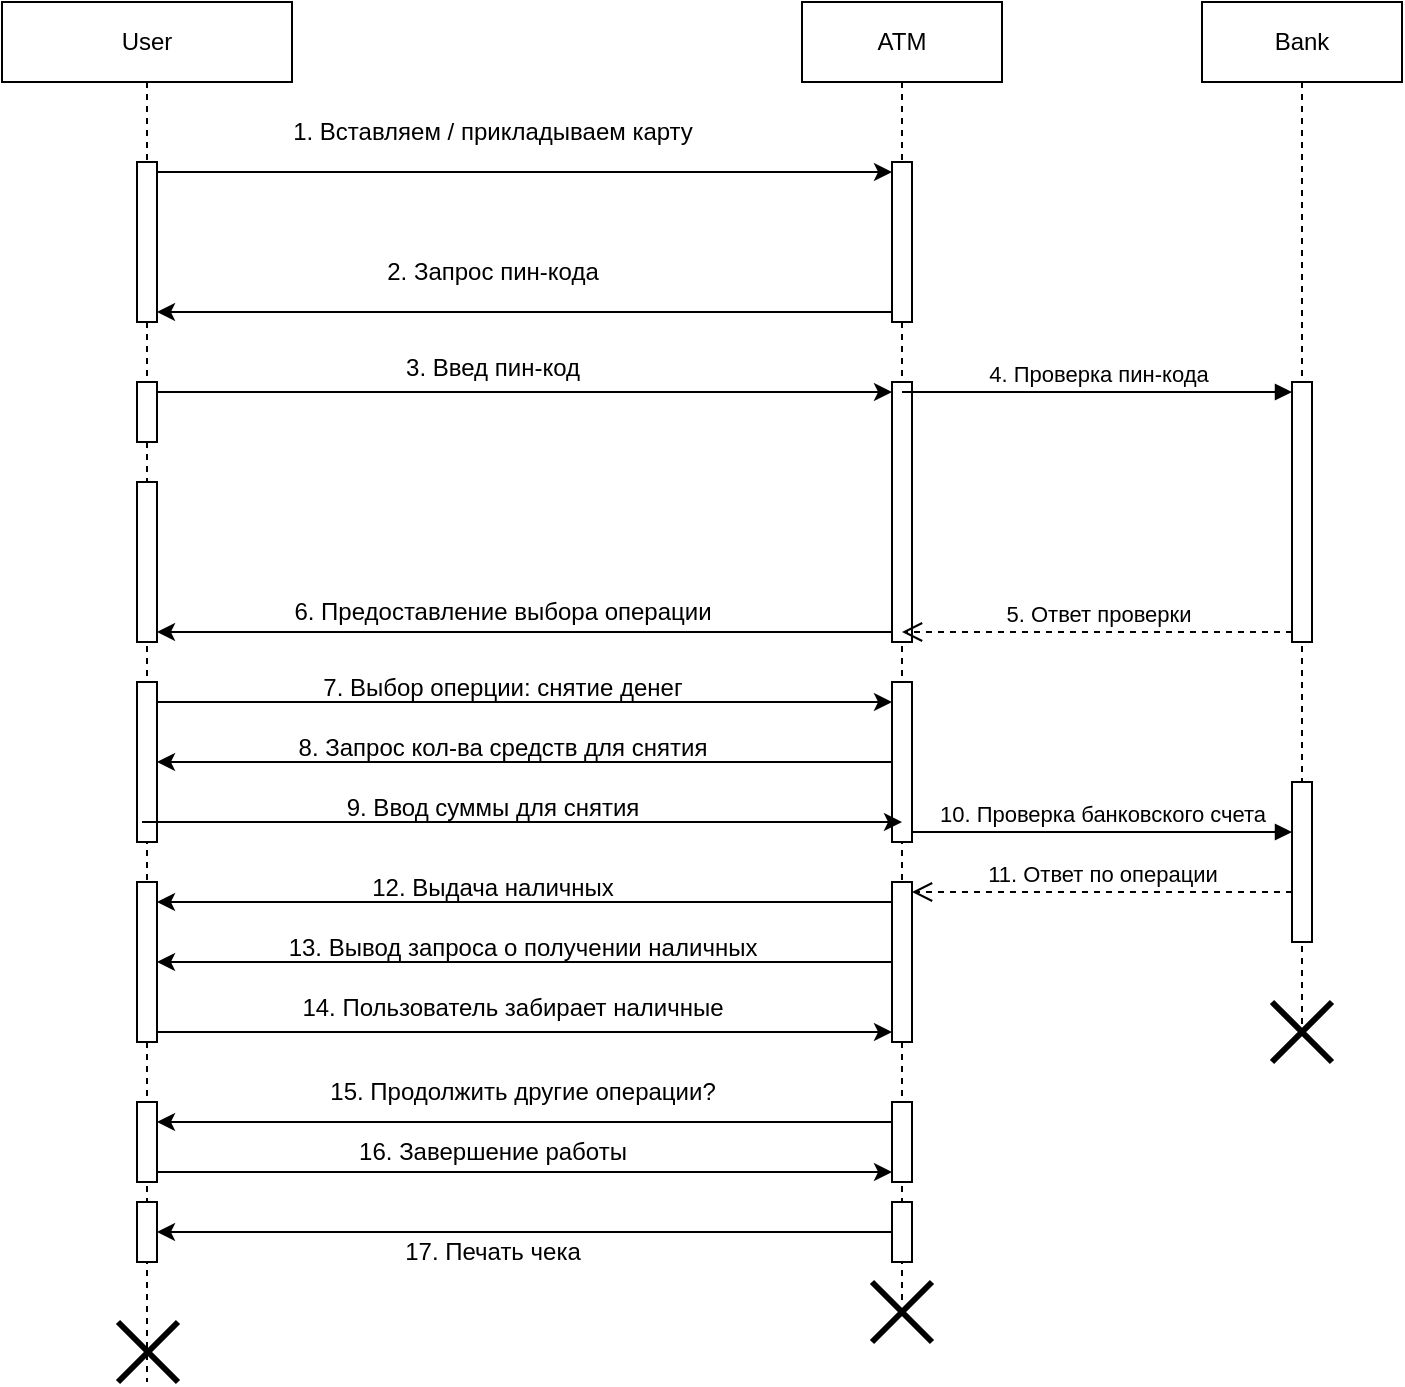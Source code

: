 <mxfile version="24.7.5">
  <diagram name="Page-1" id="cn7ckrqcHRfwMihIXJjd">
    <mxGraphModel dx="867" dy="661" grid="1" gridSize="10" guides="1" tooltips="1" connect="1" arrows="1" fold="1" page="1" pageScale="1" pageWidth="827" pageHeight="1169" math="0" shadow="0">
      <root>
        <mxCell id="0" />
        <mxCell id="1" parent="0" />
        <mxCell id="Ji9il5KEfZSpx6wuIlTG-1" value="User" style="shape=umlLifeline;perimeter=lifelinePerimeter;whiteSpace=wrap;html=1;container=1;dropTarget=0;collapsible=0;recursiveResize=0;outlineConnect=0;portConstraint=eastwest;newEdgeStyle={&quot;curved&quot;:0,&quot;rounded&quot;:0};" vertex="1" parent="1">
          <mxGeometry x="30" y="40" width="145" height="690" as="geometry" />
        </mxCell>
        <mxCell id="Ji9il5KEfZSpx6wuIlTG-5" value="" style="html=1;points=[[0,0,0,0,5],[0,1,0,0,-5],[1,0,0,0,5],[1,1,0,0,-5]];perimeter=orthogonalPerimeter;outlineConnect=0;targetShapes=umlLifeline;portConstraint=eastwest;newEdgeStyle={&quot;curved&quot;:0,&quot;rounded&quot;:0};" vertex="1" parent="Ji9il5KEfZSpx6wuIlTG-1">
          <mxGeometry x="67.5" y="80" width="10" height="80" as="geometry" />
        </mxCell>
        <mxCell id="Ji9il5KEfZSpx6wuIlTG-11" value="" style="html=1;points=[[0,0,0,0,5],[0,1,0,0,-5],[1,0,0,0,5],[1,1,0,0,-5]];perimeter=orthogonalPerimeter;outlineConnect=0;targetShapes=umlLifeline;portConstraint=eastwest;newEdgeStyle={&quot;curved&quot;:0,&quot;rounded&quot;:0};" vertex="1" parent="Ji9il5KEfZSpx6wuIlTG-1">
          <mxGeometry x="67.5" y="190" width="10" height="30" as="geometry" />
        </mxCell>
        <mxCell id="Ji9il5KEfZSpx6wuIlTG-18" value="" style="html=1;points=[[0,0,0,0,5],[0,1,0,0,-5],[1,0,0,0,5],[1,1,0,0,-5]];perimeter=orthogonalPerimeter;outlineConnect=0;targetShapes=umlLifeline;portConstraint=eastwest;newEdgeStyle={&quot;curved&quot;:0,&quot;rounded&quot;:0};" vertex="1" parent="Ji9il5KEfZSpx6wuIlTG-1">
          <mxGeometry x="67.5" y="240" width="10" height="80" as="geometry" />
        </mxCell>
        <mxCell id="Ji9il5KEfZSpx6wuIlTG-21" value="" style="html=1;points=[[0,0,0,0,5],[0,1,0,0,-5],[1,0,0,0,5],[1,1,0,0,-5]];perimeter=orthogonalPerimeter;outlineConnect=0;targetShapes=umlLifeline;portConstraint=eastwest;newEdgeStyle={&quot;curved&quot;:0,&quot;rounded&quot;:0};" vertex="1" parent="Ji9il5KEfZSpx6wuIlTG-1">
          <mxGeometry x="67.5" y="340" width="10" height="80" as="geometry" />
        </mxCell>
        <mxCell id="Ji9il5KEfZSpx6wuIlTG-35" value="" style="html=1;points=[[0,0,0,0,5],[0,1,0,0,-5],[1,0,0,0,5],[1,1,0,0,-5]];perimeter=orthogonalPerimeter;outlineConnect=0;targetShapes=umlLifeline;portConstraint=eastwest;newEdgeStyle={&quot;curved&quot;:0,&quot;rounded&quot;:0};" vertex="1" parent="Ji9il5KEfZSpx6wuIlTG-1">
          <mxGeometry x="67.5" y="440" width="10" height="80" as="geometry" />
        </mxCell>
        <mxCell id="Ji9il5KEfZSpx6wuIlTG-43" value="" style="html=1;points=[[0,0,0,0,5],[0,1,0,0,-5],[1,0,0,0,5],[1,1,0,0,-5]];perimeter=orthogonalPerimeter;outlineConnect=0;targetShapes=umlLifeline;portConstraint=eastwest;newEdgeStyle={&quot;curved&quot;:0,&quot;rounded&quot;:0};" vertex="1" parent="Ji9il5KEfZSpx6wuIlTG-1">
          <mxGeometry x="67.5" y="550" width="10" height="40" as="geometry" />
        </mxCell>
        <mxCell id="Ji9il5KEfZSpx6wuIlTG-50" value="" style="html=1;points=[[0,0,0,0,5],[0,1,0,0,-5],[1,0,0,0,5],[1,1,0,0,-5]];perimeter=orthogonalPerimeter;outlineConnect=0;targetShapes=umlLifeline;portConstraint=eastwest;newEdgeStyle={&quot;curved&quot;:0,&quot;rounded&quot;:0};" vertex="1" parent="Ji9il5KEfZSpx6wuIlTG-1">
          <mxGeometry x="67.5" y="600" width="10" height="30" as="geometry" />
        </mxCell>
        <mxCell id="Ji9il5KEfZSpx6wuIlTG-54" value="" style="shape=umlDestroy;whiteSpace=wrap;html=1;strokeWidth=3;targetShapes=umlLifeline;" vertex="1" parent="Ji9il5KEfZSpx6wuIlTG-1">
          <mxGeometry x="58" y="660" width="30" height="30" as="geometry" />
        </mxCell>
        <mxCell id="Ji9il5KEfZSpx6wuIlTG-3" value="ATM" style="shape=umlLifeline;perimeter=lifelinePerimeter;whiteSpace=wrap;html=1;container=1;dropTarget=0;collapsible=0;recursiveResize=0;outlineConnect=0;portConstraint=eastwest;newEdgeStyle={&quot;curved&quot;:0,&quot;rounded&quot;:0};" vertex="1" parent="1">
          <mxGeometry x="430" y="40" width="100" height="650" as="geometry" />
        </mxCell>
        <mxCell id="Ji9il5KEfZSpx6wuIlTG-6" value="" style="html=1;points=[[0,0,0,0,5],[0,1,0,0,-5],[1,0,0,0,5],[1,1,0,0,-5]];perimeter=orthogonalPerimeter;outlineConnect=0;targetShapes=umlLifeline;portConstraint=eastwest;newEdgeStyle={&quot;curved&quot;:0,&quot;rounded&quot;:0};direction=east;" vertex="1" parent="Ji9il5KEfZSpx6wuIlTG-3">
          <mxGeometry x="45" y="80" width="10" height="80" as="geometry" />
        </mxCell>
        <mxCell id="Ji9il5KEfZSpx6wuIlTG-12" value="" style="html=1;points=[[0,0,0,0,5],[0,1,0,0,-5],[1,0,0,0,5],[1,1,0,0,-5]];perimeter=orthogonalPerimeter;outlineConnect=0;targetShapes=umlLifeline;portConstraint=eastwest;newEdgeStyle={&quot;curved&quot;:0,&quot;rounded&quot;:0};" vertex="1" parent="Ji9il5KEfZSpx6wuIlTG-3">
          <mxGeometry x="45" y="190" width="10" height="130" as="geometry" />
        </mxCell>
        <mxCell id="Ji9il5KEfZSpx6wuIlTG-22" value="" style="html=1;points=[[0,0,0,0,5],[0,1,0,0,-5],[1,0,0,0,5],[1,1,0,0,-5]];perimeter=orthogonalPerimeter;outlineConnect=0;targetShapes=umlLifeline;portConstraint=eastwest;newEdgeStyle={&quot;curved&quot;:0,&quot;rounded&quot;:0};" vertex="1" parent="Ji9il5KEfZSpx6wuIlTG-3">
          <mxGeometry x="45" y="340" width="10" height="80" as="geometry" />
        </mxCell>
        <mxCell id="Ji9il5KEfZSpx6wuIlTG-34" value="" style="html=1;points=[[0,0,0,0,5],[0,1,0,0,-5],[1,0,0,0,5],[1,1,0,0,-5]];perimeter=orthogonalPerimeter;outlineConnect=0;targetShapes=umlLifeline;portConstraint=eastwest;newEdgeStyle={&quot;curved&quot;:0,&quot;rounded&quot;:0};" vertex="1" parent="Ji9il5KEfZSpx6wuIlTG-3">
          <mxGeometry x="45" y="440" width="10" height="80" as="geometry" />
        </mxCell>
        <mxCell id="Ji9il5KEfZSpx6wuIlTG-42" value="" style="html=1;points=[[0,0,0,0,5],[0,1,0,0,-5],[1,0,0,0,5],[1,1,0,0,-5]];perimeter=orthogonalPerimeter;outlineConnect=0;targetShapes=umlLifeline;portConstraint=eastwest;newEdgeStyle={&quot;curved&quot;:0,&quot;rounded&quot;:0};" vertex="1" parent="Ji9il5KEfZSpx6wuIlTG-3">
          <mxGeometry x="45" y="550" width="10" height="40" as="geometry" />
        </mxCell>
        <mxCell id="Ji9il5KEfZSpx6wuIlTG-48" value="" style="html=1;points=[[0,0,0,0,5],[0,1,0,0,-5],[1,0,0,0,5],[1,1,0,0,-5]];perimeter=orthogonalPerimeter;outlineConnect=0;targetShapes=umlLifeline;portConstraint=eastwest;newEdgeStyle={&quot;curved&quot;:0,&quot;rounded&quot;:0};" vertex="1" parent="Ji9il5KEfZSpx6wuIlTG-3">
          <mxGeometry x="45" y="600" width="10" height="30" as="geometry" />
        </mxCell>
        <mxCell id="Ji9il5KEfZSpx6wuIlTG-4" value="Bank" style="shape=umlLifeline;perimeter=lifelinePerimeter;whiteSpace=wrap;html=1;container=1;dropTarget=0;collapsible=0;recursiveResize=0;outlineConnect=0;portConstraint=eastwest;newEdgeStyle={&quot;curved&quot;:0,&quot;rounded&quot;:0};" vertex="1" parent="1">
          <mxGeometry x="630" y="40" width="100" height="520" as="geometry" />
        </mxCell>
        <mxCell id="Ji9il5KEfZSpx6wuIlTG-15" value="" style="html=1;points=[[0,0,0,0,5],[0,1,0,0,-5],[1,0,0,0,5],[1,1,0,0,-5]];perimeter=orthogonalPerimeter;outlineConnect=0;targetShapes=umlLifeline;portConstraint=eastwest;newEdgeStyle={&quot;curved&quot;:0,&quot;rounded&quot;:0};" vertex="1" parent="Ji9il5KEfZSpx6wuIlTG-4">
          <mxGeometry x="45" y="190" width="10" height="130" as="geometry" />
        </mxCell>
        <mxCell id="Ji9il5KEfZSpx6wuIlTG-31" value="" style="html=1;points=[[0,0,0,0,5],[0,1,0,0,-5],[1,0,0,0,5],[1,1,0,0,-5]];perimeter=orthogonalPerimeter;outlineConnect=0;targetShapes=umlLifeline;portConstraint=eastwest;newEdgeStyle={&quot;curved&quot;:0,&quot;rounded&quot;:0};" vertex="1" parent="Ji9il5KEfZSpx6wuIlTG-4">
          <mxGeometry x="45" y="390" width="10" height="80" as="geometry" />
        </mxCell>
        <mxCell id="Ji9il5KEfZSpx6wuIlTG-49" value="" style="shape=umlDestroy;whiteSpace=wrap;html=1;strokeWidth=3;targetShapes=umlLifeline;" vertex="1" parent="Ji9il5KEfZSpx6wuIlTG-4">
          <mxGeometry x="35" y="500" width="30" height="30" as="geometry" />
        </mxCell>
        <mxCell id="Ji9il5KEfZSpx6wuIlTG-7" style="edgeStyle=orthogonalEdgeStyle;rounded=0;orthogonalLoop=1;jettySize=auto;html=1;curved=0;exitX=1;exitY=0;exitDx=0;exitDy=5;exitPerimeter=0;entryX=0;entryY=0;entryDx=0;entryDy=5;entryPerimeter=0;" edge="1" parent="1" source="Ji9il5KEfZSpx6wuIlTG-5" target="Ji9il5KEfZSpx6wuIlTG-6">
          <mxGeometry relative="1" as="geometry" />
        </mxCell>
        <mxCell id="Ji9il5KEfZSpx6wuIlTG-8" value="1. Вставляем / прикладываем карту" style="text;html=1;align=center;verticalAlign=middle;resizable=0;points=[];autosize=1;strokeColor=none;fillColor=none;" vertex="1" parent="1">
          <mxGeometry x="160" y="90" width="230" height="30" as="geometry" />
        </mxCell>
        <mxCell id="Ji9il5KEfZSpx6wuIlTG-9" style="edgeStyle=orthogonalEdgeStyle;rounded=0;orthogonalLoop=1;jettySize=auto;html=1;curved=0;exitX=0;exitY=1;exitDx=0;exitDy=-5;exitPerimeter=0;entryX=1;entryY=1;entryDx=0;entryDy=-5;entryPerimeter=0;" edge="1" parent="1" source="Ji9il5KEfZSpx6wuIlTG-6" target="Ji9il5KEfZSpx6wuIlTG-5">
          <mxGeometry relative="1" as="geometry" />
        </mxCell>
        <mxCell id="Ji9il5KEfZSpx6wuIlTG-10" value="2. Запрос пин-кода" style="text;html=1;align=center;verticalAlign=middle;resizable=0;points=[];autosize=1;strokeColor=none;fillColor=none;" vertex="1" parent="1">
          <mxGeometry x="210" y="160" width="130" height="30" as="geometry" />
        </mxCell>
        <mxCell id="Ji9il5KEfZSpx6wuIlTG-13" style="edgeStyle=orthogonalEdgeStyle;rounded=0;orthogonalLoop=1;jettySize=auto;html=1;curved=0;exitX=1;exitY=0;exitDx=0;exitDy=5;exitPerimeter=0;entryX=0;entryY=0;entryDx=0;entryDy=5;entryPerimeter=0;" edge="1" parent="1" source="Ji9il5KEfZSpx6wuIlTG-11" target="Ji9il5KEfZSpx6wuIlTG-12">
          <mxGeometry relative="1" as="geometry" />
        </mxCell>
        <mxCell id="Ji9il5KEfZSpx6wuIlTG-14" value="3. Введ пин-код" style="text;html=1;align=center;verticalAlign=middle;resizable=0;points=[];autosize=1;strokeColor=none;fillColor=none;" vertex="1" parent="1">
          <mxGeometry x="220" y="208" width="110" height="30" as="geometry" />
        </mxCell>
        <mxCell id="Ji9il5KEfZSpx6wuIlTG-16" value="4. Проверка пин-кода" style="html=1;verticalAlign=bottom;endArrow=block;curved=0;rounded=0;entryX=0;entryY=0;entryDx=0;entryDy=5;" edge="1" target="Ji9il5KEfZSpx6wuIlTG-15" parent="1" source="Ji9il5KEfZSpx6wuIlTG-3">
          <mxGeometry relative="1" as="geometry">
            <mxPoint x="550" y="235" as="sourcePoint" />
          </mxGeometry>
        </mxCell>
        <mxCell id="Ji9il5KEfZSpx6wuIlTG-17" value="5. Ответ проверки" style="html=1;verticalAlign=bottom;endArrow=open;dashed=1;endSize=8;curved=0;rounded=0;exitX=0;exitY=1;exitDx=0;exitDy=-5;" edge="1" source="Ji9il5KEfZSpx6wuIlTG-15" parent="1" target="Ji9il5KEfZSpx6wuIlTG-3">
          <mxGeometry relative="1" as="geometry">
            <mxPoint x="550" y="355" as="targetPoint" />
          </mxGeometry>
        </mxCell>
        <mxCell id="Ji9il5KEfZSpx6wuIlTG-19" style="edgeStyle=orthogonalEdgeStyle;rounded=0;orthogonalLoop=1;jettySize=auto;html=1;curved=0;exitX=0;exitY=1;exitDx=0;exitDy=-5;exitPerimeter=0;entryX=1;entryY=1;entryDx=0;entryDy=-5;entryPerimeter=0;" edge="1" parent="1" source="Ji9il5KEfZSpx6wuIlTG-12" target="Ji9il5KEfZSpx6wuIlTG-18">
          <mxGeometry relative="1" as="geometry" />
        </mxCell>
        <mxCell id="Ji9il5KEfZSpx6wuIlTG-20" value="6. Предоставление выбора операции" style="text;html=1;align=center;verticalAlign=middle;resizable=0;points=[];autosize=1;strokeColor=none;fillColor=none;" vertex="1" parent="1">
          <mxGeometry x="165" y="330" width="230" height="30" as="geometry" />
        </mxCell>
        <mxCell id="Ji9il5KEfZSpx6wuIlTG-23" value="" style="edgeStyle=orthogonalEdgeStyle;rounded=0;orthogonalLoop=1;jettySize=auto;html=1;curved=0;" edge="1" parent="1" source="Ji9il5KEfZSpx6wuIlTG-21" target="Ji9il5KEfZSpx6wuIlTG-22">
          <mxGeometry relative="1" as="geometry">
            <Array as="points">
              <mxPoint x="280" y="390" />
              <mxPoint x="280" y="390" />
            </Array>
          </mxGeometry>
        </mxCell>
        <mxCell id="Ji9il5KEfZSpx6wuIlTG-24" style="edgeStyle=orthogonalEdgeStyle;rounded=0;orthogonalLoop=1;jettySize=auto;html=1;curved=0;" edge="1" parent="1" source="Ji9il5KEfZSpx6wuIlTG-22" target="Ji9il5KEfZSpx6wuIlTG-21">
          <mxGeometry relative="1" as="geometry">
            <mxPoint x="480" y="410" as="sourcePoint" />
            <mxPoint x="100" y="410" as="targetPoint" />
          </mxGeometry>
        </mxCell>
        <mxCell id="Ji9il5KEfZSpx6wuIlTG-25" value="7. Выбор оперции: снятие денег" style="text;html=1;align=center;verticalAlign=middle;resizable=0;points=[];autosize=1;strokeColor=none;fillColor=none;" vertex="1" parent="1">
          <mxGeometry x="175" y="368" width="210" height="30" as="geometry" />
        </mxCell>
        <mxCell id="Ji9il5KEfZSpx6wuIlTG-26" value="8. Запрос кол-ва средств для снятия" style="text;html=1;align=center;verticalAlign=middle;resizable=0;points=[];autosize=1;strokeColor=none;fillColor=none;" vertex="1" parent="1">
          <mxGeometry x="165" y="398" width="230" height="30" as="geometry" />
        </mxCell>
        <mxCell id="Ji9il5KEfZSpx6wuIlTG-27" style="edgeStyle=orthogonalEdgeStyle;rounded=0;orthogonalLoop=1;jettySize=auto;html=1;curved=0;exitX=1;exitY=1;exitDx=0;exitDy=-5;exitPerimeter=0;entryX=0;entryY=1;entryDx=0;entryDy=-5;entryPerimeter=0;" edge="1" parent="1">
          <mxGeometry relative="1" as="geometry">
            <mxPoint x="100" y="450" as="sourcePoint" />
            <mxPoint x="480" y="450" as="targetPoint" />
          </mxGeometry>
        </mxCell>
        <mxCell id="Ji9il5KEfZSpx6wuIlTG-28" value="9. Ввод суммы для снятия" style="text;html=1;align=center;verticalAlign=middle;resizable=0;points=[];autosize=1;strokeColor=none;fillColor=none;" vertex="1" parent="1">
          <mxGeometry x="190" y="428" width="170" height="30" as="geometry" />
        </mxCell>
        <mxCell id="Ji9il5KEfZSpx6wuIlTG-32" value="10. Проверка банковского счета" style="html=1;verticalAlign=bottom;endArrow=block;curved=0;rounded=0;exitX=1;exitY=1;exitDx=0;exitDy=-5;exitPerimeter=0;" edge="1" target="Ji9il5KEfZSpx6wuIlTG-31" parent="1" source="Ji9il5KEfZSpx6wuIlTG-22">
          <mxGeometry relative="1" as="geometry">
            <mxPoint x="605" y="385" as="sourcePoint" />
            <mxPoint x="675" y="435" as="targetPoint" />
          </mxGeometry>
        </mxCell>
        <mxCell id="Ji9il5KEfZSpx6wuIlTG-33" value="11. Ответ по операции" style="html=1;verticalAlign=bottom;endArrow=open;dashed=1;endSize=8;curved=0;rounded=0;entryX=1;entryY=0;entryDx=0;entryDy=5;entryPerimeter=0;" edge="1" source="Ji9il5KEfZSpx6wuIlTG-31" parent="1" target="Ji9il5KEfZSpx6wuIlTG-34">
          <mxGeometry relative="1" as="geometry">
            <mxPoint x="605" y="455" as="targetPoint" />
          </mxGeometry>
        </mxCell>
        <mxCell id="Ji9il5KEfZSpx6wuIlTG-36" value="" style="edgeStyle=orthogonalEdgeStyle;rounded=0;orthogonalLoop=1;jettySize=auto;html=1;curved=0;" edge="1" parent="1" source="Ji9il5KEfZSpx6wuIlTG-34" target="Ji9il5KEfZSpx6wuIlTG-35">
          <mxGeometry relative="1" as="geometry">
            <Array as="points">
              <mxPoint x="280" y="490" />
              <mxPoint x="280" y="490" />
            </Array>
          </mxGeometry>
        </mxCell>
        <mxCell id="Ji9il5KEfZSpx6wuIlTG-37" value="12. Выдача наличных" style="text;html=1;align=center;verticalAlign=middle;resizable=0;points=[];autosize=1;strokeColor=none;fillColor=none;" vertex="1" parent="1">
          <mxGeometry x="200" y="468" width="150" height="30" as="geometry" />
        </mxCell>
        <mxCell id="Ji9il5KEfZSpx6wuIlTG-38" style="edgeStyle=orthogonalEdgeStyle;rounded=0;orthogonalLoop=1;jettySize=auto;html=1;curved=0;exitX=0;exitY=1;exitDx=0;exitDy=-5;exitPerimeter=0;entryX=1;entryY=1;entryDx=0;entryDy=-5;entryPerimeter=0;" edge="1" parent="1">
          <mxGeometry relative="1" as="geometry">
            <mxPoint x="475" y="520" as="sourcePoint" />
            <mxPoint x="107.5" y="520" as="targetPoint" />
          </mxGeometry>
        </mxCell>
        <mxCell id="Ji9il5KEfZSpx6wuIlTG-39" value="13. Вывод запроса о получении наличных" style="text;html=1;align=center;verticalAlign=middle;resizable=0;points=[];autosize=1;strokeColor=none;fillColor=none;" vertex="1" parent="1">
          <mxGeometry x="160" y="498" width="260" height="30" as="geometry" />
        </mxCell>
        <mxCell id="Ji9il5KEfZSpx6wuIlTG-40" style="edgeStyle=orthogonalEdgeStyle;rounded=0;orthogonalLoop=1;jettySize=auto;html=1;curved=0;exitX=1;exitY=1;exitDx=0;exitDy=-5;exitPerimeter=0;entryX=0;entryY=1;entryDx=0;entryDy=-5;entryPerimeter=0;" edge="1" parent="1" source="Ji9il5KEfZSpx6wuIlTG-35" target="Ji9il5KEfZSpx6wuIlTG-34">
          <mxGeometry relative="1" as="geometry" />
        </mxCell>
        <mxCell id="Ji9il5KEfZSpx6wuIlTG-41" value="14. Пользователь забирает наличные" style="text;html=1;align=center;verticalAlign=middle;resizable=0;points=[];autosize=1;strokeColor=none;fillColor=none;" vertex="1" parent="1">
          <mxGeometry x="165" y="528" width="240" height="30" as="geometry" />
        </mxCell>
        <mxCell id="Ji9il5KEfZSpx6wuIlTG-44" value="" style="edgeStyle=orthogonalEdgeStyle;rounded=0;orthogonalLoop=1;jettySize=auto;html=1;curved=0;" edge="1" parent="1" source="Ji9il5KEfZSpx6wuIlTG-42" target="Ji9il5KEfZSpx6wuIlTG-43">
          <mxGeometry relative="1" as="geometry">
            <Array as="points">
              <mxPoint x="290" y="600" />
              <mxPoint x="290" y="600" />
            </Array>
          </mxGeometry>
        </mxCell>
        <mxCell id="Ji9il5KEfZSpx6wuIlTG-45" value="15. Продолжить другие операции?" style="text;html=1;align=center;verticalAlign=middle;resizable=0;points=[];autosize=1;strokeColor=none;fillColor=none;" vertex="1" parent="1">
          <mxGeometry x="180" y="570" width="220" height="30" as="geometry" />
        </mxCell>
        <mxCell id="Ji9il5KEfZSpx6wuIlTG-46" style="edgeStyle=orthogonalEdgeStyle;rounded=0;orthogonalLoop=1;jettySize=auto;html=1;curved=0;exitX=1;exitY=1;exitDx=0;exitDy=-5;exitPerimeter=0;entryX=0;entryY=1;entryDx=0;entryDy=-5;entryPerimeter=0;" edge="1" parent="1" source="Ji9il5KEfZSpx6wuIlTG-43" target="Ji9il5KEfZSpx6wuIlTG-42">
          <mxGeometry relative="1" as="geometry" />
        </mxCell>
        <mxCell id="Ji9il5KEfZSpx6wuIlTG-47" value="16. Завершение работы" style="text;html=1;align=center;verticalAlign=middle;resizable=0;points=[];autosize=1;strokeColor=none;fillColor=none;" vertex="1" parent="1">
          <mxGeometry x="195" y="600" width="160" height="30" as="geometry" />
        </mxCell>
        <mxCell id="Ji9il5KEfZSpx6wuIlTG-51" value="" style="edgeStyle=orthogonalEdgeStyle;rounded=0;orthogonalLoop=1;jettySize=auto;html=1;curved=0;" edge="1" parent="1" source="Ji9il5KEfZSpx6wuIlTG-48" target="Ji9il5KEfZSpx6wuIlTG-50">
          <mxGeometry relative="1" as="geometry" />
        </mxCell>
        <mxCell id="Ji9il5KEfZSpx6wuIlTG-52" value="17. Печать чека" style="text;html=1;align=center;verticalAlign=middle;resizable=0;points=[];autosize=1;strokeColor=none;fillColor=none;" vertex="1" parent="1">
          <mxGeometry x="220" y="650" width="110" height="30" as="geometry" />
        </mxCell>
        <mxCell id="Ji9il5KEfZSpx6wuIlTG-53" value="" style="shape=umlDestroy;whiteSpace=wrap;html=1;strokeWidth=3;targetShapes=umlLifeline;" vertex="1" parent="1">
          <mxGeometry x="465" y="680" width="30" height="30" as="geometry" />
        </mxCell>
      </root>
    </mxGraphModel>
  </diagram>
</mxfile>
